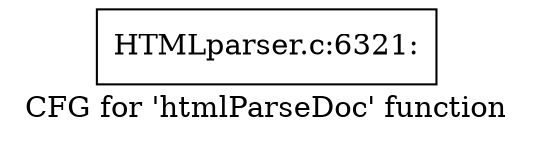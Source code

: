 digraph "CFG for 'htmlParseDoc' function" {
	label="CFG for 'htmlParseDoc' function";

	Node0x5630c5db7f30 [shape=record,label="{HTMLparser.c:6321:}"];
}
